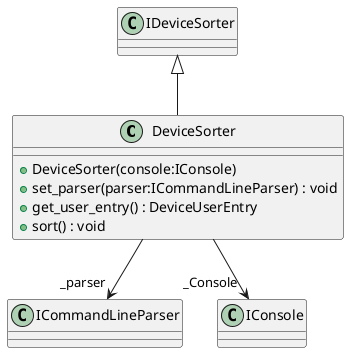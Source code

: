 @startuml
class DeviceSorter {
    + DeviceSorter(console:IConsole)
    + set_parser(parser:ICommandLineParser) : void
    + get_user_entry() : DeviceUserEntry
    + sort() : void
}
IDeviceSorter <|-- DeviceSorter
DeviceSorter --> "_parser" ICommandLineParser
DeviceSorter --> "_Console" IConsole
@enduml
